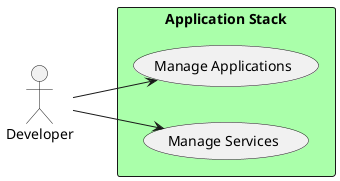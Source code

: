 @startuml

left to right direction

actor :Developer: as Dev

rectangle "Application Stack" #aaffaa {
UseCase UC1 as "Manage Applications"
UseCase UC2  as "Manage Services"


Dev --> UC1
Dev --> UC2
}

@enduml
